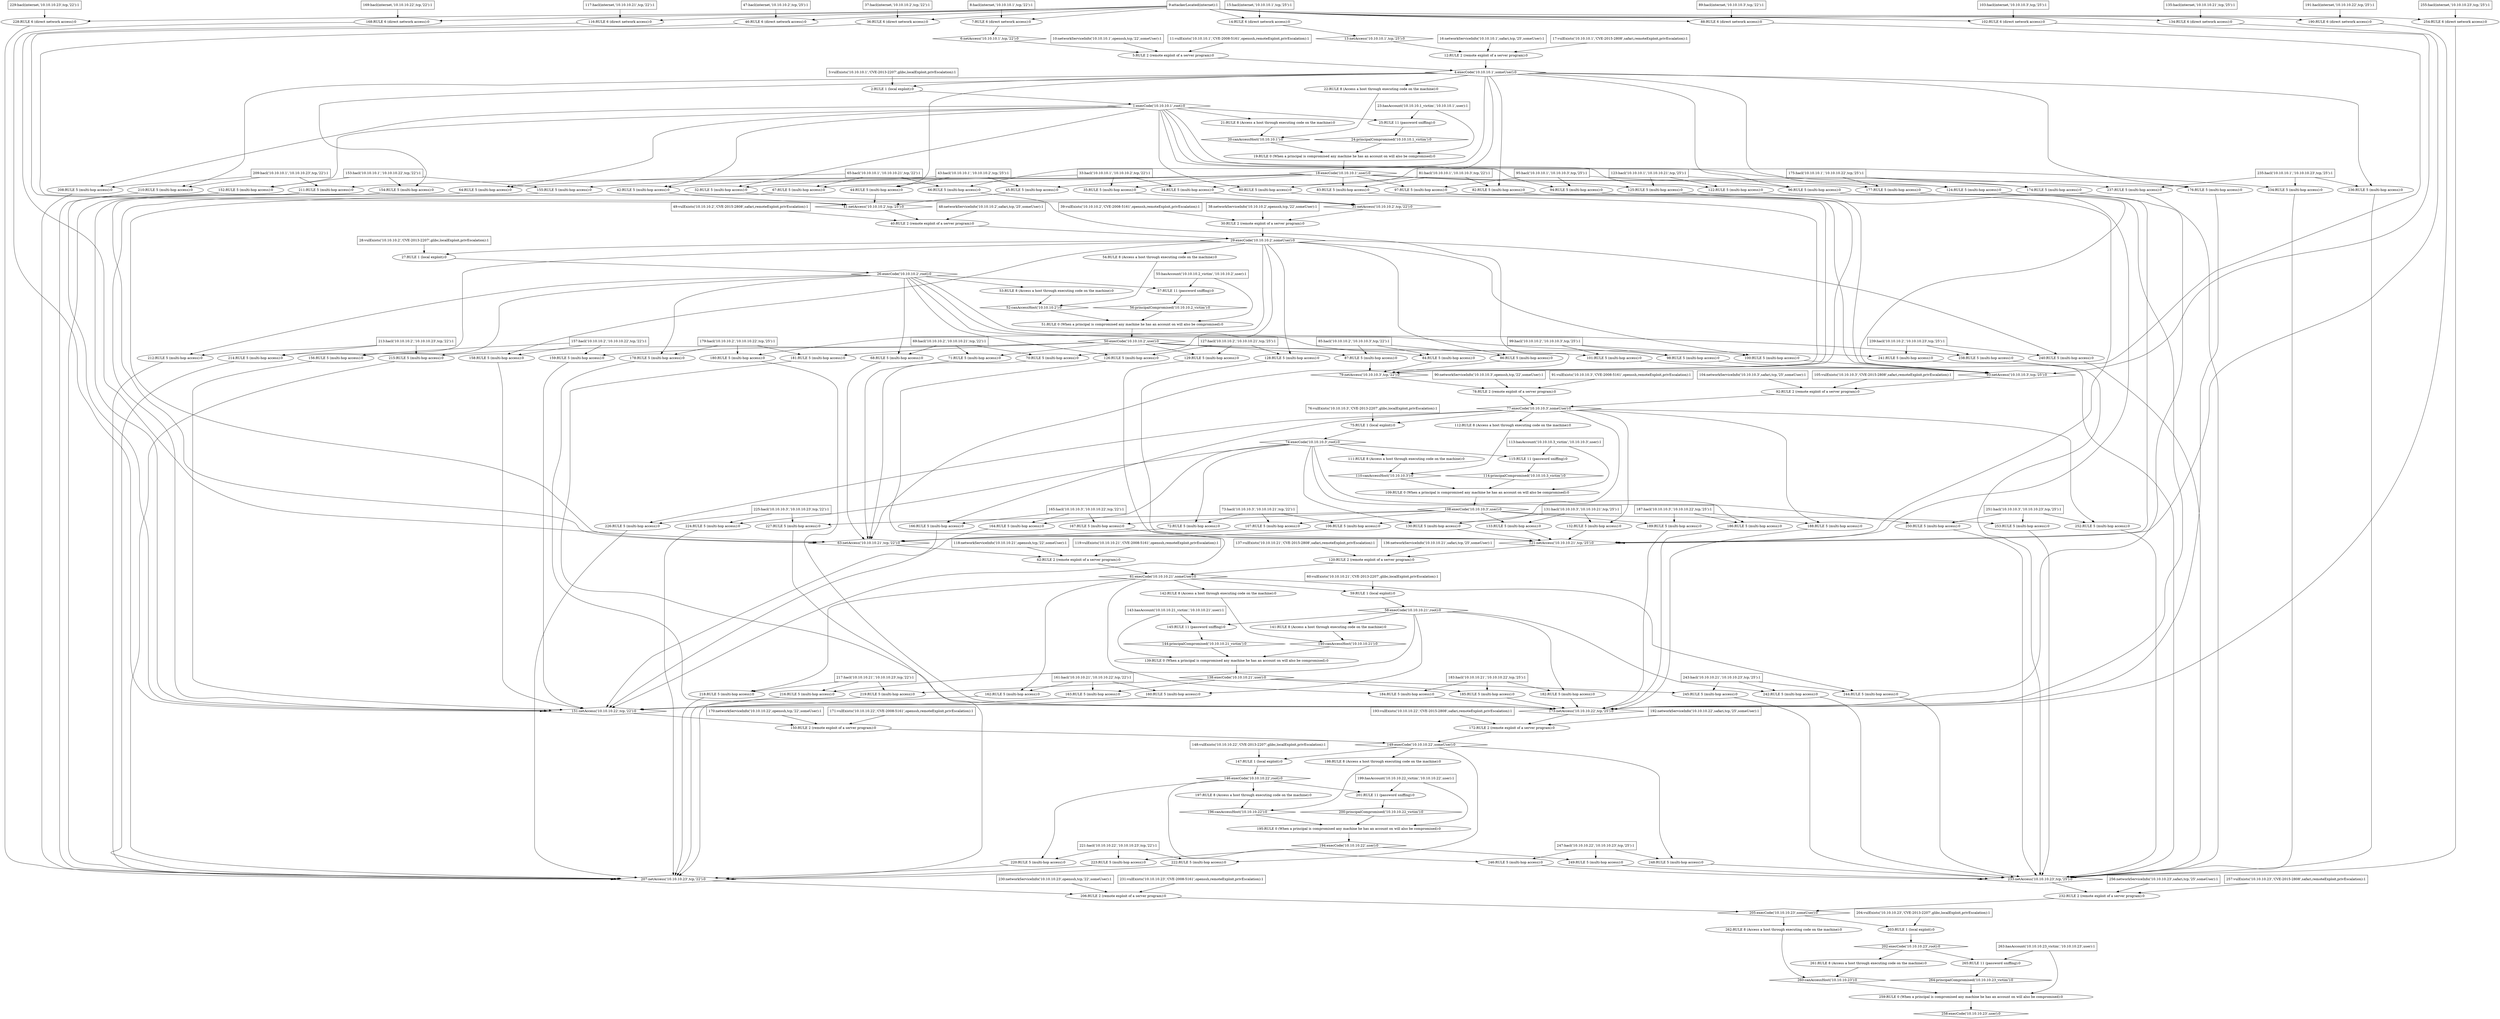 digraph G {
	1 [label="1:execCode('10.10.10.1',root):0",shape=diamond];
	2 [label="2:RULE 1 (local exploit):0",shape=ellipse];
	3 [label="3:vulExists('10.10.10.1','CVE-2013-2207',glibc,localExploit,privEscalation):1",shape=box];
	4 [label="4:execCode('10.10.10.1',someUser):0",shape=diamond];
	5 [label="5:RULE 2 (remote exploit of a server program):0",shape=ellipse];
	6 [label="6:netAccess('10.10.10.1',tcp,'22'):0",shape=diamond];
	7 [label="7:RULE 6 (direct network access):0",shape=ellipse];
	8 [label="8:hacl(internet,'10.10.10.1',tcp,'22'):1",shape=box];
	9 [label="9:attackerLocated(internet):1",shape=box];
	10 [label="10:networkServiceInfo('10.10.10.1',openssh,tcp,'22',someUser):1",shape=box];
	11 [label="11:vulExists('10.10.10.1','CVE-2008-5161',openssh,remoteExploit,privEscalation):1",shape=box];
	12 [label="12:RULE 2 (remote exploit of a server program):0",shape=ellipse];
	13 [label="13:netAccess('10.10.10.1',tcp,'25'):0",shape=diamond];
	14 [label="14:RULE 6 (direct network access):0",shape=ellipse];
	15 [label="15:hacl(internet,'10.10.10.1',tcp,'25'):1",shape=box];
	16 [label="16:networkServiceInfo('10.10.10.1',safari,tcp,'25',someUser):1",shape=box];
	17 [label="17:vulExists('10.10.10.1','CVE-2015-2808',safari,remoteExploit,privEscalation):1",shape=box];
	18 [label="18:execCode('10.10.10.1',user):0",shape=diamond];
	19 [label="19:RULE 0 (When a principal is compromised any machine he has an account on will also be compromised):0",shape=ellipse];
	20 [label="20:canAccessHost('10.10.10.1'):0",shape=diamond];
	21 [label="21:RULE 8 (Access a host through executing code on the machine):0",shape=ellipse];
	22 [label="22:RULE 8 (Access a host through executing code on the machine):0",shape=ellipse];
	23 [label="23:hasAccount('10.10.10.1_victim','10.10.10.1',user):1",shape=box];
	24 [label="24:principalCompromised('10.10.10.1_victim'):0",shape=diamond];
	25 [label="25:RULE 11 (password sniffing):0",shape=ellipse];
	26 [label="26:execCode('10.10.10.2',root):0",shape=diamond];
	27 [label="27:RULE 1 (local exploit):0",shape=ellipse];
	28 [label="28:vulExists('10.10.10.2','CVE-2013-2207',glibc,localExploit,privEscalation):1",shape=box];
	29 [label="29:execCode('10.10.10.2',someUser):0",shape=diamond];
	30 [label="30:RULE 2 (remote exploit of a server program):0",shape=ellipse];
	31 [label="31:netAccess('10.10.10.2',tcp,'22'):0",shape=diamond];
	32 [label="32:RULE 5 (multi-hop access):0",shape=ellipse];
	33 [label="33:hacl('10.10.10.1','10.10.10.2',tcp,'22'):1",shape=box];
	34 [label="34:RULE 5 (multi-hop access):0",shape=ellipse];
	35 [label="35:RULE 5 (multi-hop access):0",shape=ellipse];
	36 [label="36:RULE 6 (direct network access):0",shape=ellipse];
	37 [label="37:hacl(internet,'10.10.10.2',tcp,'22'):1",shape=box];
	38 [label="38:networkServiceInfo('10.10.10.2',openssh,tcp,'22',someUser):1",shape=box];
	39 [label="39:vulExists('10.10.10.2','CVE-2008-5161',openssh,remoteExploit,privEscalation):1",shape=box];
	40 [label="40:RULE 2 (remote exploit of a server program):0",shape=ellipse];
	41 [label="41:netAccess('10.10.10.2',tcp,'25'):0",shape=diamond];
	42 [label="42:RULE 5 (multi-hop access):0",shape=ellipse];
	43 [label="43:hacl('10.10.10.1','10.10.10.2',tcp,'25'):1",shape=box];
	44 [label="44:RULE 5 (multi-hop access):0",shape=ellipse];
	45 [label="45:RULE 5 (multi-hop access):0",shape=ellipse];
	46 [label="46:RULE 6 (direct network access):0",shape=ellipse];
	47 [label="47:hacl(internet,'10.10.10.2',tcp,'25'):1",shape=box];
	48 [label="48:networkServiceInfo('10.10.10.2',safari,tcp,'25',someUser):1",shape=box];
	49 [label="49:vulExists('10.10.10.2','CVE-2015-2808',safari,remoteExploit,privEscalation):1",shape=box];
	50 [label="50:execCode('10.10.10.2',user):0",shape=diamond];
	51 [label="51:RULE 0 (When a principal is compromised any machine he has an account on will also be compromised):0",shape=ellipse];
	52 [label="52:canAccessHost('10.10.10.2'):0",shape=diamond];
	53 [label="53:RULE 8 (Access a host through executing code on the machine):0",shape=ellipse];
	54 [label="54:RULE 8 (Access a host through executing code on the machine):0",shape=ellipse];
	55 [label="55:hasAccount('10.10.10.2_victim','10.10.10.2',user):1",shape=box];
	56 [label="56:principalCompromised('10.10.10.2_victim'):0",shape=diamond];
	57 [label="57:RULE 11 (password sniffing):0",shape=ellipse];
	58 [label="58:execCode('10.10.10.21',root):0",shape=diamond];
	59 [label="59:RULE 1 (local exploit):0",shape=ellipse];
	60 [label="60:vulExists('10.10.10.21','CVE-2013-2207',glibc,localExploit,privEscalation):1",shape=box];
	61 [label="61:execCode('10.10.10.21',someUser):0",shape=diamond];
	62 [label="62:RULE 2 (remote exploit of a server program):0",shape=ellipse];
	63 [label="63:netAccess('10.10.10.21',tcp,'22'):0",shape=diamond];
	64 [label="64:RULE 5 (multi-hop access):0",shape=ellipse];
	65 [label="65:hacl('10.10.10.1','10.10.10.21',tcp,'22'):1",shape=box];
	66 [label="66:RULE 5 (multi-hop access):0",shape=ellipse];
	67 [label="67:RULE 5 (multi-hop access):0",shape=ellipse];
	68 [label="68:RULE 5 (multi-hop access):0",shape=ellipse];
	69 [label="69:hacl('10.10.10.2','10.10.10.21',tcp,'22'):1",shape=box];
	70 [label="70:RULE 5 (multi-hop access):0",shape=ellipse];
	71 [label="71:RULE 5 (multi-hop access):0",shape=ellipse];
	72 [label="72:RULE 5 (multi-hop access):0",shape=ellipse];
	73 [label="73:hacl('10.10.10.3','10.10.10.21',tcp,'22'):1",shape=box];
	74 [label="74:execCode('10.10.10.3',root):0",shape=diamond];
	75 [label="75:RULE 1 (local exploit):0",shape=ellipse];
	76 [label="76:vulExists('10.10.10.3','CVE-2013-2207',glibc,localExploit,privEscalation):1",shape=box];
	77 [label="77:execCode('10.10.10.3',someUser):0",shape=diamond];
	78 [label="78:RULE 2 (remote exploit of a server program):0",shape=ellipse];
	79 [label="79:netAccess('10.10.10.3',tcp,'22'):0",shape=diamond];
	80 [label="80:RULE 5 (multi-hop access):0",shape=ellipse];
	81 [label="81:hacl('10.10.10.1','10.10.10.3',tcp,'22'):1",shape=box];
	82 [label="82:RULE 5 (multi-hop access):0",shape=ellipse];
	83 [label="83:RULE 5 (multi-hop access):0",shape=ellipse];
	84 [label="84:RULE 5 (multi-hop access):0",shape=ellipse];
	85 [label="85:hacl('10.10.10.2','10.10.10.3',tcp,'22'):1",shape=box];
	86 [label="86:RULE 5 (multi-hop access):0",shape=ellipse];
	87 [label="87:RULE 5 (multi-hop access):0",shape=ellipse];
	88 [label="88:RULE 6 (direct network access):0",shape=ellipse];
	89 [label="89:hacl(internet,'10.10.10.3',tcp,'22'):1",shape=box];
	90 [label="90:networkServiceInfo('10.10.10.3',openssh,tcp,'22',someUser):1",shape=box];
	91 [label="91:vulExists('10.10.10.3','CVE-2008-5161',openssh,remoteExploit,privEscalation):1",shape=box];
	92 [label="92:RULE 2 (remote exploit of a server program):0",shape=ellipse];
	93 [label="93:netAccess('10.10.10.3',tcp,'25'):0",shape=diamond];
	94 [label="94:RULE 5 (multi-hop access):0",shape=ellipse];
	95 [label="95:hacl('10.10.10.1','10.10.10.3',tcp,'25'):1",shape=box];
	96 [label="96:RULE 5 (multi-hop access):0",shape=ellipse];
	97 [label="97:RULE 5 (multi-hop access):0",shape=ellipse];
	98 [label="98:RULE 5 (multi-hop access):0",shape=ellipse];
	99 [label="99:hacl('10.10.10.2','10.10.10.3',tcp,'25'):1",shape=box];
	100 [label="100:RULE 5 (multi-hop access):0",shape=ellipse];
	101 [label="101:RULE 5 (multi-hop access):0",shape=ellipse];
	102 [label="102:RULE 6 (direct network access):0",shape=ellipse];
	103 [label="103:hacl(internet,'10.10.10.3',tcp,'25'):1",shape=box];
	104 [label="104:networkServiceInfo('10.10.10.3',safari,tcp,'25',someUser):1",shape=box];
	105 [label="105:vulExists('10.10.10.3','CVE-2015-2808',safari,remoteExploit,privEscalation):1",shape=box];
	106 [label="106:RULE 5 (multi-hop access):0",shape=ellipse];
	107 [label="107:RULE 5 (multi-hop access):0",shape=ellipse];
	108 [label="108:execCode('10.10.10.3',user):0",shape=diamond];
	109 [label="109:RULE 0 (When a principal is compromised any machine he has an account on will also be compromised):0",shape=ellipse];
	110 [label="110:canAccessHost('10.10.10.3'):0",shape=diamond];
	111 [label="111:RULE 8 (Access a host through executing code on the machine):0",shape=ellipse];
	112 [label="112:RULE 8 (Access a host through executing code on the machine):0",shape=ellipse];
	113 [label="113:hasAccount('10.10.10.3_victim','10.10.10.3',user):1",shape=box];
	114 [label="114:principalCompromised('10.10.10.3_victim'):0",shape=diamond];
	115 [label="115:RULE 11 (password sniffing):0",shape=ellipse];
	116 [label="116:RULE 6 (direct network access):0",shape=ellipse];
	117 [label="117:hacl(internet,'10.10.10.21',tcp,'22'):1",shape=box];
	118 [label="118:networkServiceInfo('10.10.10.21',openssh,tcp,'22',someUser):1",shape=box];
	119 [label="119:vulExists('10.10.10.21','CVE-2008-5161',openssh,remoteExploit,privEscalation):1",shape=box];
	120 [label="120:RULE 2 (remote exploit of a server program):0",shape=ellipse];
	121 [label="121:netAccess('10.10.10.21',tcp,'25'):0",shape=diamond];
	122 [label="122:RULE 5 (multi-hop access):0",shape=ellipse];
	123 [label="123:hacl('10.10.10.1','10.10.10.21',tcp,'25'):1",shape=box];
	124 [label="124:RULE 5 (multi-hop access):0",shape=ellipse];
	125 [label="125:RULE 5 (multi-hop access):0",shape=ellipse];
	126 [label="126:RULE 5 (multi-hop access):0",shape=ellipse];
	127 [label="127:hacl('10.10.10.2','10.10.10.21',tcp,'25'):1",shape=box];
	128 [label="128:RULE 5 (multi-hop access):0",shape=ellipse];
	129 [label="129:RULE 5 (multi-hop access):0",shape=ellipse];
	130 [label="130:RULE 5 (multi-hop access):0",shape=ellipse];
	131 [label="131:hacl('10.10.10.3','10.10.10.21',tcp,'25'):1",shape=box];
	132 [label="132:RULE 5 (multi-hop access):0",shape=ellipse];
	133 [label="133:RULE 5 (multi-hop access):0",shape=ellipse];
	134 [label="134:RULE 6 (direct network access):0",shape=ellipse];
	135 [label="135:hacl(internet,'10.10.10.21',tcp,'25'):1",shape=box];
	136 [label="136:networkServiceInfo('10.10.10.21',safari,tcp,'25',someUser):1",shape=box];
	137 [label="137:vulExists('10.10.10.21','CVE-2015-2808',safari,remoteExploit,privEscalation):1",shape=box];
	138 [label="138:execCode('10.10.10.21',user):0",shape=diamond];
	139 [label="139:RULE 0 (When a principal is compromised any machine he has an account on will also be compromised):0",shape=ellipse];
	140 [label="140:canAccessHost('10.10.10.21'):0",shape=diamond];
	141 [label="141:RULE 8 (Access a host through executing code on the machine):0",shape=ellipse];
	142 [label="142:RULE 8 (Access a host through executing code on the machine):0",shape=ellipse];
	143 [label="143:hasAccount('10.10.10.21_victim','10.10.10.21',user):1",shape=box];
	144 [label="144:principalCompromised('10.10.10.21_victim'):0",shape=diamond];
	145 [label="145:RULE 11 (password sniffing):0",shape=ellipse];
	146 [label="146:execCode('10.10.10.22',root):0",shape=diamond];
	147 [label="147:RULE 1 (local exploit):0",shape=ellipse];
	148 [label="148:vulExists('10.10.10.22','CVE-2013-2207',glibc,localExploit,privEscalation):1",shape=box];
	149 [label="149:execCode('10.10.10.22',someUser):0",shape=diamond];
	150 [label="150:RULE 2 (remote exploit of a server program):0",shape=ellipse];
	151 [label="151:netAccess('10.10.10.22',tcp,'22'):0",shape=diamond];
	152 [label="152:RULE 5 (multi-hop access):0",shape=ellipse];
	153 [label="153:hacl('10.10.10.1','10.10.10.22',tcp,'22'):1",shape=box];
	154 [label="154:RULE 5 (multi-hop access):0",shape=ellipse];
	155 [label="155:RULE 5 (multi-hop access):0",shape=ellipse];
	156 [label="156:RULE 5 (multi-hop access):0",shape=ellipse];
	157 [label="157:hacl('10.10.10.2','10.10.10.22',tcp,'22'):1",shape=box];
	158 [label="158:RULE 5 (multi-hop access):0",shape=ellipse];
	159 [label="159:RULE 5 (multi-hop access):0",shape=ellipse];
	160 [label="160:RULE 5 (multi-hop access):0",shape=ellipse];
	161 [label="161:hacl('10.10.10.21','10.10.10.22',tcp,'22'):1",shape=box];
	162 [label="162:RULE 5 (multi-hop access):0",shape=ellipse];
	163 [label="163:RULE 5 (multi-hop access):0",shape=ellipse];
	164 [label="164:RULE 5 (multi-hop access):0",shape=ellipse];
	165 [label="165:hacl('10.10.10.3','10.10.10.22',tcp,'22'):1",shape=box];
	166 [label="166:RULE 5 (multi-hop access):0",shape=ellipse];
	167 [label="167:RULE 5 (multi-hop access):0",shape=ellipse];
	168 [label="168:RULE 6 (direct network access):0",shape=ellipse];
	169 [label="169:hacl(internet,'10.10.10.22',tcp,'22'):1",shape=box];
	170 [label="170:networkServiceInfo('10.10.10.22',openssh,tcp,'22',someUser):1",shape=box];
	171 [label="171:vulExists('10.10.10.22','CVE-2008-5161',openssh,remoteExploit,privEscalation):1",shape=box];
	172 [label="172:RULE 2 (remote exploit of a server program):0",shape=ellipse];
	173 [label="173:netAccess('10.10.10.22',tcp,'25'):0",shape=diamond];
	174 [label="174:RULE 5 (multi-hop access):0",shape=ellipse];
	175 [label="175:hacl('10.10.10.1','10.10.10.22',tcp,'25'):1",shape=box];
	176 [label="176:RULE 5 (multi-hop access):0",shape=ellipse];
	177 [label="177:RULE 5 (multi-hop access):0",shape=ellipse];
	178 [label="178:RULE 5 (multi-hop access):0",shape=ellipse];
	179 [label="179:hacl('10.10.10.2','10.10.10.22',tcp,'25'):1",shape=box];
	180 [label="180:RULE 5 (multi-hop access):0",shape=ellipse];
	181 [label="181:RULE 5 (multi-hop access):0",shape=ellipse];
	182 [label="182:RULE 5 (multi-hop access):0",shape=ellipse];
	183 [label="183:hacl('10.10.10.21','10.10.10.22',tcp,'25'):1",shape=box];
	184 [label="184:RULE 5 (multi-hop access):0",shape=ellipse];
	185 [label="185:RULE 5 (multi-hop access):0",shape=ellipse];
	186 [label="186:RULE 5 (multi-hop access):0",shape=ellipse];
	187 [label="187:hacl('10.10.10.3','10.10.10.22',tcp,'25'):1",shape=box];
	188 [label="188:RULE 5 (multi-hop access):0",shape=ellipse];
	189 [label="189:RULE 5 (multi-hop access):0",shape=ellipse];
	190 [label="190:RULE 6 (direct network access):0",shape=ellipse];
	191 [label="191:hacl(internet,'10.10.10.22',tcp,'25'):1",shape=box];
	192 [label="192:networkServiceInfo('10.10.10.22',safari,tcp,'25',someUser):1",shape=box];
	193 [label="193:vulExists('10.10.10.22','CVE-2015-2808',safari,remoteExploit,privEscalation):1",shape=box];
	194 [label="194:execCode('10.10.10.22',user):0",shape=diamond];
	195 [label="195:RULE 0 (When a principal is compromised any machine he has an account on will also be compromised):0",shape=ellipse];
	196 [label="196:canAccessHost('10.10.10.22'):0",shape=diamond];
	197 [label="197:RULE 8 (Access a host through executing code on the machine):0",shape=ellipse];
	198 [label="198:RULE 8 (Access a host through executing code on the machine):0",shape=ellipse];
	199 [label="199:hasAccount('10.10.10.22_victim','10.10.10.22',user):1",shape=box];
	200 [label="200:principalCompromised('10.10.10.22_victim'):0",shape=diamond];
	201 [label="201:RULE 11 (password sniffing):0",shape=ellipse];
	202 [label="202:execCode('10.10.10.23',root):0",shape=diamond];
	203 [label="203:RULE 1 (local exploit):0",shape=ellipse];
	204 [label="204:vulExists('10.10.10.23','CVE-2013-2207',glibc,localExploit,privEscalation):1",shape=box];
	205 [label="205:execCode('10.10.10.23',someUser):0",shape=diamond];
	206 [label="206:RULE 2 (remote exploit of a server program):0",shape=ellipse];
	207 [label="207:netAccess('10.10.10.23',tcp,'22'):0",shape=diamond];
	208 [label="208:RULE 5 (multi-hop access):0",shape=ellipse];
	209 [label="209:hacl('10.10.10.1','10.10.10.23',tcp,'22'):1",shape=box];
	210 [label="210:RULE 5 (multi-hop access):0",shape=ellipse];
	211 [label="211:RULE 5 (multi-hop access):0",shape=ellipse];
	212 [label="212:RULE 5 (multi-hop access):0",shape=ellipse];
	213 [label="213:hacl('10.10.10.2','10.10.10.23',tcp,'22'):1",shape=box];
	214 [label="214:RULE 5 (multi-hop access):0",shape=ellipse];
	215 [label="215:RULE 5 (multi-hop access):0",shape=ellipse];
	216 [label="216:RULE 5 (multi-hop access):0",shape=ellipse];
	217 [label="217:hacl('10.10.10.21','10.10.10.23',tcp,'22'):1",shape=box];
	218 [label="218:RULE 5 (multi-hop access):0",shape=ellipse];
	219 [label="219:RULE 5 (multi-hop access):0",shape=ellipse];
	220 [label="220:RULE 5 (multi-hop access):0",shape=ellipse];
	221 [label="221:hacl('10.10.10.22','10.10.10.23',tcp,'22'):1",shape=box];
	222 [label="222:RULE 5 (multi-hop access):0",shape=ellipse];
	223 [label="223:RULE 5 (multi-hop access):0",shape=ellipse];
	224 [label="224:RULE 5 (multi-hop access):0",shape=ellipse];
	225 [label="225:hacl('10.10.10.3','10.10.10.23',tcp,'22'):1",shape=box];
	226 [label="226:RULE 5 (multi-hop access):0",shape=ellipse];
	227 [label="227:RULE 5 (multi-hop access):0",shape=ellipse];
	228 [label="228:RULE 6 (direct network access):0",shape=ellipse];
	229 [label="229:hacl(internet,'10.10.10.23',tcp,'22'):1",shape=box];
	230 [label="230:networkServiceInfo('10.10.10.23',openssh,tcp,'22',someUser):1",shape=box];
	231 [label="231:vulExists('10.10.10.23','CVE-2008-5161',openssh,remoteExploit,privEscalation):1",shape=box];
	232 [label="232:RULE 2 (remote exploit of a server program):0",shape=ellipse];
	233 [label="233:netAccess('10.10.10.23',tcp,'25'):0",shape=diamond];
	234 [label="234:RULE 5 (multi-hop access):0",shape=ellipse];
	235 [label="235:hacl('10.10.10.1','10.10.10.23',tcp,'25'):1",shape=box];
	236 [label="236:RULE 5 (multi-hop access):0",shape=ellipse];
	237 [label="237:RULE 5 (multi-hop access):0",shape=ellipse];
	238 [label="238:RULE 5 (multi-hop access):0",shape=ellipse];
	239 [label="239:hacl('10.10.10.2','10.10.10.23',tcp,'25'):1",shape=box];
	240 [label="240:RULE 5 (multi-hop access):0",shape=ellipse];
	241 [label="241:RULE 5 (multi-hop access):0",shape=ellipse];
	242 [label="242:RULE 5 (multi-hop access):0",shape=ellipse];
	243 [label="243:hacl('10.10.10.21','10.10.10.23',tcp,'25'):1",shape=box];
	244 [label="244:RULE 5 (multi-hop access):0",shape=ellipse];
	245 [label="245:RULE 5 (multi-hop access):0",shape=ellipse];
	246 [label="246:RULE 5 (multi-hop access):0",shape=ellipse];
	247 [label="247:hacl('10.10.10.22','10.10.10.23',tcp,'25'):1",shape=box];
	248 [label="248:RULE 5 (multi-hop access):0",shape=ellipse];
	249 [label="249:RULE 5 (multi-hop access):0",shape=ellipse];
	250 [label="250:RULE 5 (multi-hop access):0",shape=ellipse];
	251 [label="251:hacl('10.10.10.3','10.10.10.23',tcp,'25'):1",shape=box];
	252 [label="252:RULE 5 (multi-hop access):0",shape=ellipse];
	253 [label="253:RULE 5 (multi-hop access):0",shape=ellipse];
	254 [label="254:RULE 6 (direct network access):0",shape=ellipse];
	255 [label="255:hacl(internet,'10.10.10.23',tcp,'25'):1",shape=box];
	256 [label="256:networkServiceInfo('10.10.10.23',safari,tcp,'25',someUser):1",shape=box];
	257 [label="257:vulExists('10.10.10.23','CVE-2015-2808',safari,remoteExploit,privEscalation):1",shape=box];
	258 [label="258:execCode('10.10.10.23',user):0",shape=diamond];
	259 [label="259:RULE 0 (When a principal is compromised any machine he has an account on will also be compromised):0",shape=ellipse];
	260 [label="260:canAccessHost('10.10.10.23'):0",shape=diamond];
	261 [label="261:RULE 8 (Access a host through executing code on the machine):0",shape=ellipse];
	262 [label="262:RULE 8 (Access a host through executing code on the machine):0",shape=ellipse];
	263 [label="263:hasAccount('10.10.10.23_victim','10.10.10.23',user):1",shape=box];
	264 [label="264:principalCompromised('10.10.10.23_victim'):0",shape=diamond];
	265 [label="265:RULE 11 (password sniffing):0",shape=ellipse];
	3 -> 	2;
	8 -> 	7;
	9 -> 	7;
	7 -> 	6;
	6 -> 	5;
	10 -> 	5;
	11 -> 	5;
	5 -> 	4;
	15 -> 	14;
	9 -> 	14;
	14 -> 	13;
	13 -> 	12;
	16 -> 	12;
	17 -> 	12;
	12 -> 	4;
	4 -> 	2;
	2 -> 	1;
	1 -> 	21;
	21 -> 	20;
	4 -> 	22;
	22 -> 	20;
	20 -> 	19;
	23 -> 	19;
	1 -> 	25;
	23 -> 	25;
	25 -> 	24;
	24 -> 	19;
	19 -> 	18;
	28 -> 	27;
	33 -> 	32;
	1 -> 	32;
	32 -> 	31;
	33 -> 	34;
	4 -> 	34;
	34 -> 	31;
	33 -> 	35;
	18 -> 	35;
	35 -> 	31;
	37 -> 	36;
	9 -> 	36;
	36 -> 	31;
	31 -> 	30;
	38 -> 	30;
	39 -> 	30;
	30 -> 	29;
	43 -> 	42;
	1 -> 	42;
	42 -> 	41;
	43 -> 	44;
	4 -> 	44;
	44 -> 	41;
	43 -> 	45;
	18 -> 	45;
	45 -> 	41;
	47 -> 	46;
	9 -> 	46;
	46 -> 	41;
	41 -> 	40;
	48 -> 	40;
	49 -> 	40;
	40 -> 	29;
	29 -> 	27;
	27 -> 	26;
	26 -> 	53;
	53 -> 	52;
	29 -> 	54;
	54 -> 	52;
	52 -> 	51;
	55 -> 	51;
	26 -> 	57;
	55 -> 	57;
	57 -> 	56;
	56 -> 	51;
	51 -> 	50;
	60 -> 	59;
	65 -> 	64;
	1 -> 	64;
	64 -> 	63;
	65 -> 	66;
	4 -> 	66;
	66 -> 	63;
	65 -> 	67;
	18 -> 	67;
	67 -> 	63;
	69 -> 	68;
	26 -> 	68;
	68 -> 	63;
	69 -> 	70;
	29 -> 	70;
	70 -> 	63;
	69 -> 	71;
	50 -> 	71;
	71 -> 	63;
	73 -> 	72;
	76 -> 	75;
	81 -> 	80;
	1 -> 	80;
	80 -> 	79;
	81 -> 	82;
	4 -> 	82;
	82 -> 	79;
	81 -> 	83;
	18 -> 	83;
	83 -> 	79;
	85 -> 	84;
	26 -> 	84;
	84 -> 	79;
	85 -> 	86;
	29 -> 	86;
	86 -> 	79;
	85 -> 	87;
	50 -> 	87;
	87 -> 	79;
	89 -> 	88;
	9 -> 	88;
	88 -> 	79;
	79 -> 	78;
	90 -> 	78;
	91 -> 	78;
	78 -> 	77;
	95 -> 	94;
	1 -> 	94;
	94 -> 	93;
	95 -> 	96;
	4 -> 	96;
	96 -> 	93;
	95 -> 	97;
	18 -> 	97;
	97 -> 	93;
	99 -> 	98;
	26 -> 	98;
	98 -> 	93;
	99 -> 	100;
	29 -> 	100;
	100 -> 	93;
	99 -> 	101;
	50 -> 	101;
	101 -> 	93;
	103 -> 	102;
	9 -> 	102;
	102 -> 	93;
	93 -> 	92;
	104 -> 	92;
	105 -> 	92;
	92 -> 	77;
	77 -> 	75;
	75 -> 	74;
	74 -> 	72;
	72 -> 	63;
	73 -> 	106;
	77 -> 	106;
	106 -> 	63;
	73 -> 	107;
	74 -> 	111;
	111 -> 	110;
	77 -> 	112;
	112 -> 	110;
	110 -> 	109;
	113 -> 	109;
	74 -> 	115;
	113 -> 	115;
	115 -> 	114;
	114 -> 	109;
	109 -> 	108;
	108 -> 	107;
	107 -> 	63;
	117 -> 	116;
	9 -> 	116;
	116 -> 	63;
	63 -> 	62;
	118 -> 	62;
	119 -> 	62;
	62 -> 	61;
	123 -> 	122;
	1 -> 	122;
	122 -> 	121;
	123 -> 	124;
	4 -> 	124;
	124 -> 	121;
	123 -> 	125;
	18 -> 	125;
	125 -> 	121;
	127 -> 	126;
	26 -> 	126;
	126 -> 	121;
	127 -> 	128;
	29 -> 	128;
	128 -> 	121;
	127 -> 	129;
	50 -> 	129;
	129 -> 	121;
	131 -> 	130;
	74 -> 	130;
	130 -> 	121;
	131 -> 	132;
	77 -> 	132;
	132 -> 	121;
	131 -> 	133;
	108 -> 	133;
	133 -> 	121;
	135 -> 	134;
	9 -> 	134;
	134 -> 	121;
	121 -> 	120;
	136 -> 	120;
	137 -> 	120;
	120 -> 	61;
	61 -> 	59;
	59 -> 	58;
	58 -> 	141;
	141 -> 	140;
	61 -> 	142;
	142 -> 	140;
	140 -> 	139;
	143 -> 	139;
	58 -> 	145;
	143 -> 	145;
	145 -> 	144;
	144 -> 	139;
	139 -> 	138;
	148 -> 	147;
	153 -> 	152;
	1 -> 	152;
	152 -> 	151;
	153 -> 	154;
	4 -> 	154;
	154 -> 	151;
	153 -> 	155;
	18 -> 	155;
	155 -> 	151;
	157 -> 	156;
	26 -> 	156;
	156 -> 	151;
	157 -> 	158;
	29 -> 	158;
	158 -> 	151;
	157 -> 	159;
	50 -> 	159;
	159 -> 	151;
	161 -> 	160;
	58 -> 	160;
	160 -> 	151;
	161 -> 	162;
	61 -> 	162;
	162 -> 	151;
	161 -> 	163;
	138 -> 	163;
	163 -> 	151;
	165 -> 	164;
	74 -> 	164;
	164 -> 	151;
	165 -> 	166;
	77 -> 	166;
	166 -> 	151;
	165 -> 	167;
	108 -> 	167;
	167 -> 	151;
	169 -> 	168;
	9 -> 	168;
	168 -> 	151;
	151 -> 	150;
	170 -> 	150;
	171 -> 	150;
	150 -> 	149;
	175 -> 	174;
	1 -> 	174;
	174 -> 	173;
	175 -> 	176;
	4 -> 	176;
	176 -> 	173;
	175 -> 	177;
	18 -> 	177;
	177 -> 	173;
	179 -> 	178;
	26 -> 	178;
	178 -> 	173;
	179 -> 	180;
	29 -> 	180;
	180 -> 	173;
	179 -> 	181;
	50 -> 	181;
	181 -> 	173;
	183 -> 	182;
	58 -> 	182;
	182 -> 	173;
	183 -> 	184;
	61 -> 	184;
	184 -> 	173;
	183 -> 	185;
	138 -> 	185;
	185 -> 	173;
	187 -> 	186;
	74 -> 	186;
	186 -> 	173;
	187 -> 	188;
	77 -> 	188;
	188 -> 	173;
	187 -> 	189;
	108 -> 	189;
	189 -> 	173;
	191 -> 	190;
	9 -> 	190;
	190 -> 	173;
	173 -> 	172;
	192 -> 	172;
	193 -> 	172;
	172 -> 	149;
	149 -> 	147;
	147 -> 	146;
	146 -> 	197;
	197 -> 	196;
	149 -> 	198;
	198 -> 	196;
	196 -> 	195;
	199 -> 	195;
	146 -> 	201;
	199 -> 	201;
	201 -> 	200;
	200 -> 	195;
	195 -> 	194;
	204 -> 	203;
	209 -> 	208;
	1 -> 	208;
	208 -> 	207;
	209 -> 	210;
	4 -> 	210;
	210 -> 	207;
	209 -> 	211;
	18 -> 	211;
	211 -> 	207;
	213 -> 	212;
	26 -> 	212;
	212 -> 	207;
	213 -> 	214;
	29 -> 	214;
	214 -> 	207;
	213 -> 	215;
	50 -> 	215;
	215 -> 	207;
	217 -> 	216;
	58 -> 	216;
	216 -> 	207;
	217 -> 	218;
	61 -> 	218;
	218 -> 	207;
	217 -> 	219;
	138 -> 	219;
	219 -> 	207;
	221 -> 	220;
	146 -> 	220;
	220 -> 	207;
	221 -> 	222;
	149 -> 	222;
	222 -> 	207;
	221 -> 	223;
	194 -> 	223;
	223 -> 	207;
	225 -> 	224;
	74 -> 	224;
	224 -> 	207;
	225 -> 	226;
	77 -> 	226;
	226 -> 	207;
	225 -> 	227;
	108 -> 	227;
	227 -> 	207;
	229 -> 	228;
	9 -> 	228;
	228 -> 	207;
	207 -> 	206;
	230 -> 	206;
	231 -> 	206;
	206 -> 	205;
	235 -> 	234;
	1 -> 	234;
	234 -> 	233;
	235 -> 	236;
	4 -> 	236;
	236 -> 	233;
	235 -> 	237;
	18 -> 	237;
	237 -> 	233;
	239 -> 	238;
	26 -> 	238;
	238 -> 	233;
	239 -> 	240;
	29 -> 	240;
	240 -> 	233;
	239 -> 	241;
	50 -> 	241;
	241 -> 	233;
	243 -> 	242;
	58 -> 	242;
	242 -> 	233;
	243 -> 	244;
	61 -> 	244;
	244 -> 	233;
	243 -> 	245;
	138 -> 	245;
	245 -> 	233;
	247 -> 	246;
	146 -> 	246;
	246 -> 	233;
	247 -> 	248;
	149 -> 	248;
	248 -> 	233;
	247 -> 	249;
	194 -> 	249;
	249 -> 	233;
	251 -> 	250;
	74 -> 	250;
	250 -> 	233;
	251 -> 	252;
	77 -> 	252;
	252 -> 	233;
	251 -> 	253;
	108 -> 	253;
	253 -> 	233;
	255 -> 	254;
	9 -> 	254;
	254 -> 	233;
	233 -> 	232;
	256 -> 	232;
	257 -> 	232;
	232 -> 	205;
	205 -> 	203;
	203 -> 	202;
	202 -> 	261;
	261 -> 	260;
	205 -> 	262;
	262 -> 	260;
	260 -> 	259;
	263 -> 	259;
	202 -> 	265;
	263 -> 	265;
	265 -> 	264;
	264 -> 	259;
	259 -> 	258;
}
